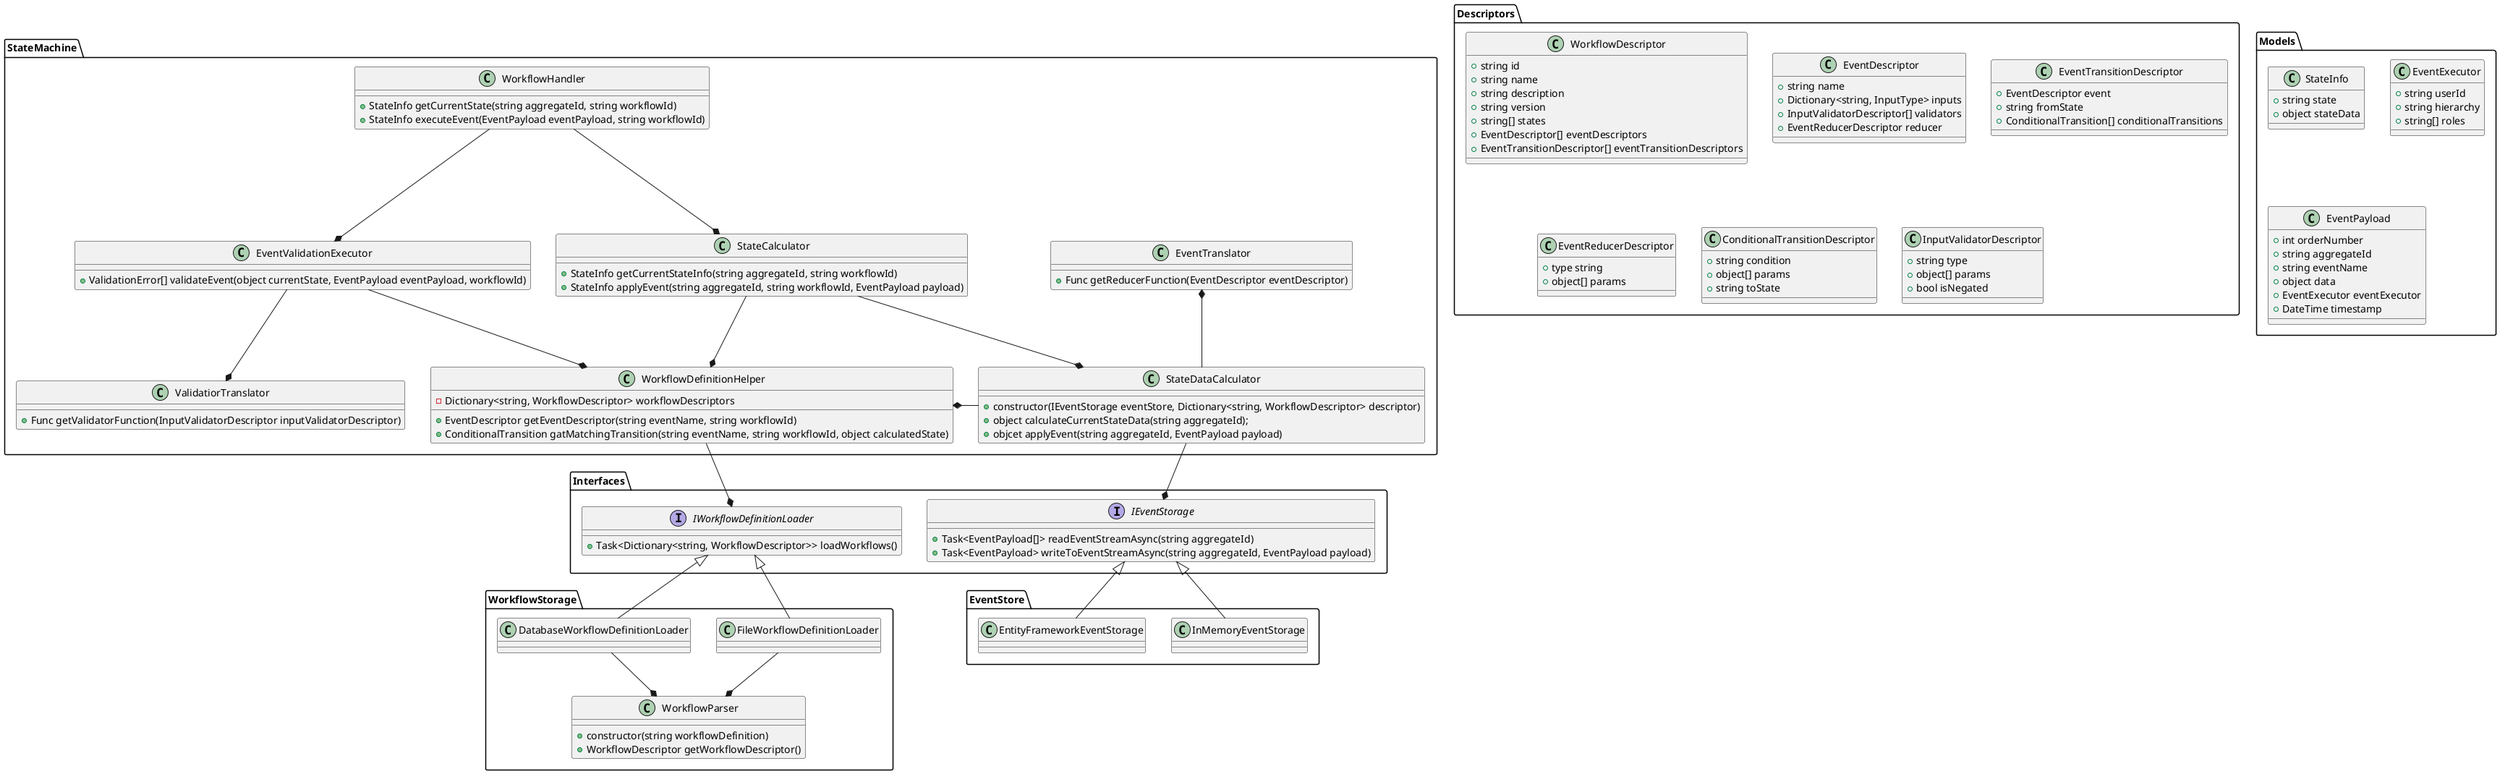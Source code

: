 @startuml

package Descriptors {
	class WorkflowDescriptor {
		+string id
		+string name
		+string description
		+string version
		+string[] states 
		+EventDescriptor[] eventDescriptors 
		+EventTransitionDescriptor[] eventTransitionDescriptors
	}

	class EventDescriptor {
		+string name
		+Dictionary<string, InputType> inputs
		+InputValidatorDescriptor[] validators
		+EventReducerDescriptor reducer
	}

	class EventTransitionDescriptor {
		+EventDescriptor event
		+string fromState
		+ConditionalTransition[] conditionalTransitions
	}

	class EventReducerDescriptor {
		+type string
		+object[] params
	}

	class ConditionalTransitionDescriptor {
		+string condition
		+object[] params
		+string toState
	}

	class InputValidatorDescriptor {
		+string type 
		+object[] params
		+bool isNegated
	}
}

package Models {

	class StateInfo {
		+string state
		+object stateData
	}

	class EventExecutor {
		+string userId
		+string hierarchy
		+string[] roles
	}

	class EventPayload {
		+int orderNumber
		+string aggregateId
		+string eventName
		+object data
		+EventExecutor eventExecutor
		+DateTime timestamp
	}
}

package Interfaces {
	interface IEventStorage {
		+Task<EventPayload[]> readEventStreamAsync(string aggregateId)
		+Task<EventPayload> writeToEventStreamAsync(string aggregateId, EventPayload payload)
	}

	interface IWorkflowDefinitionLoader {
		+Task<Dictionary<string, WorkflowDescriptor>> loadWorkflows()
	}
}

package StateMachine {
	class EventTranslator {
		+Func getReducerFunction(EventDescriptor eventDescriptor)
	}

	class ValidatiorTranslator {
		+Func getValidatorFunction(InputValidatorDescriptor inputValidatorDescriptor)
	}

	class WorkflowHandler {
		+StateInfo getCurrentState(string aggregateId, string workflowId)
		+StateInfo executeEvent(EventPayload eventPayload, string workflowId)
	}

	WorkflowHandler --* StateCalculator
	WorkflowHandler --* EventValidationExecutor

	class StateDataCalculator {
		+constructor(IEventStorage eventStore, Dictionary<string, WorkflowDescriptor> descriptor)
		+object calculateCurrentStateData(string aggregateId);
		+objcet applyEvent(string aggregateId, EventPayload payload)
	}

	StateDataCalculator --* IEventStorage
	StateDataCalculator -up-* EventTranslator
	StateDataCalculator -right-* WorkflowDefinitionHelper

	class WorkflowDefinitionHelper {
		-Dictionary<string, WorkflowDescriptor> workflowDescriptors

		+EventDescriptor getEventDescriptor(string eventName, string workflowId)
		+ConditionalTransition gatMatchingTransition(string eventName, string workflowId, object calculatedState)
	}

	WorkflowDefinitionHelper -up-* IWorkflowDefinitionLoader

	class StateCalculator {
		+StateInfo getCurrentStateInfo(string aggregateId, string workflowId)
		+StateInfo applyEvent(string aggregateId, string workflowId, EventPayload payload)
	}

	class EventValidationExecutor {
		+ValidationError[] validateEvent(object currentState, EventPayload eventPayload, workflowId)
	}

	EventValidationExecutor --* WorkflowDefinitionHelper
	EventValidationExecutor --* ValidatiorTranslator

	StateCalculator --* WorkflowDefinitionHelper
	StateCalculator --* StateDataCalculator
}

package EventStore {
	class InMemoryEventStorage {

	}

	class EntityFrameworkEventStorage {

	}

	InMemoryEventStorage -up-|> IEventStorage
	EntityFrameworkEventStorage -up-|> IEventStorage
}

package WorkflowStorage {
	class FileWorkflowDefinitionLoader {

	}

	class DatabaseWorkflowDefinitionLoader {

	}

	class WorkflowParser {
		+constructor(string workflowDefinition)
		+WorkflowDescriptor getWorkflowDescriptor()
	}

	FileWorkflowDefinitionLoader -up-|> IWorkflowDefinitionLoader
	DatabaseWorkflowDefinitionLoader -up-|> IWorkflowDefinitionLoader

	FileWorkflowDefinitionLoader -down-* WorkflowParser
	DatabaseWorkflowDefinitionLoader -down-* WorkflowParser
}


@enduml
